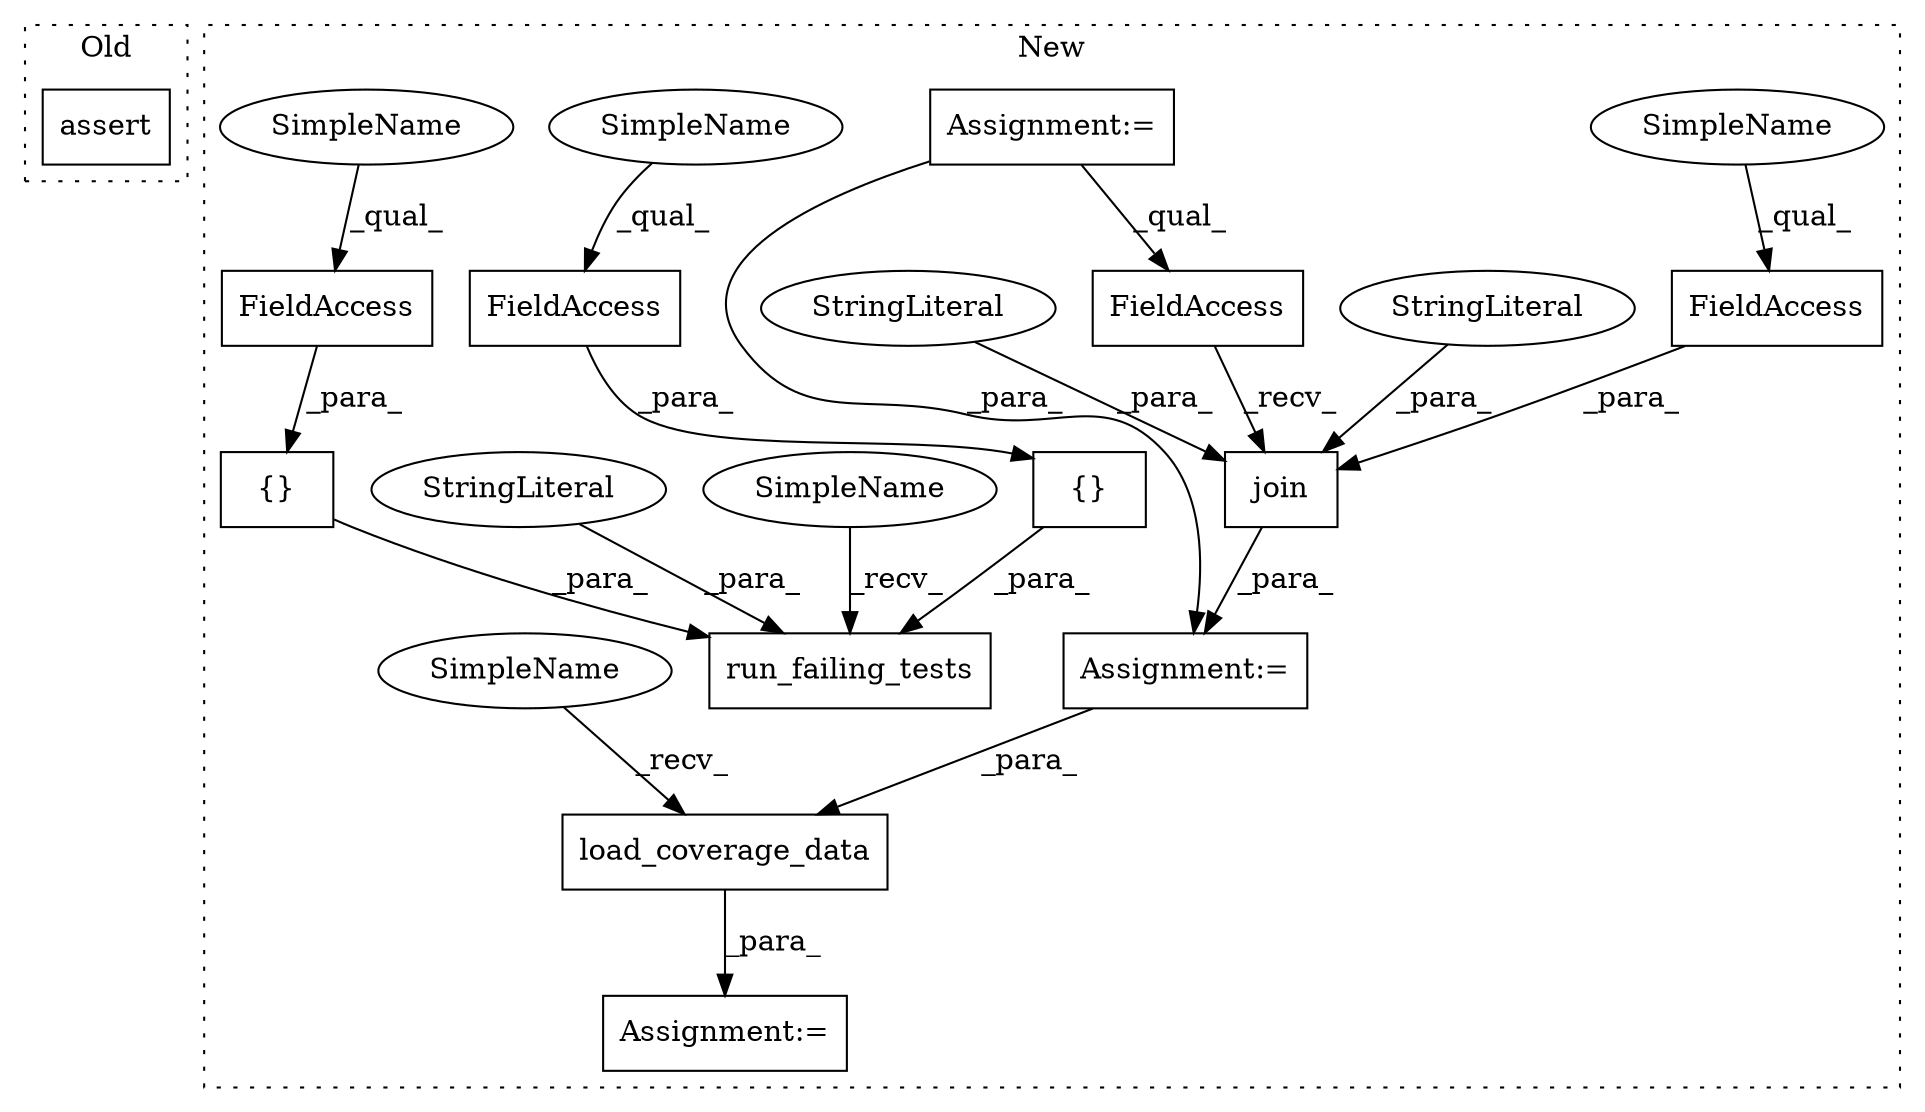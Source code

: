digraph G {
subgraph cluster0 {
1 [label="assert" a="32" s="11125,11180" l="17,1" shape="box"];
label = "Old";
style="dotted";
}
subgraph cluster1 {
2 [label="run_failing_tests" a="32" s="9729,9836" l="18,1" shape="box"];
3 [label="{}" a="4" s="9756,9776" l="1,1" shape="box"];
4 [label="FieldAccess" a="22" s="9768" l="8" shape="box"];
5 [label="{}" a="4" s="9787,9796" l="1,1" shape="box"];
6 [label="FieldAccess" a="22" s="9788" l="8" shape="box"];
7 [label="FieldAccess" a="22" s="9686" l="15" shape="box"];
8 [label="load_coverage_data" a="32" s="9900,9931" l="19,1" shape="box"];
9 [label="join" a="32" s="9681,9717" l="5,1" shape="box"];
10 [label="FieldAccess" a="22" s="9673" l="7" shape="box"];
11 [label="StringLiteral" a="45" s="9702" l="5" shape="ellipse"];
12 [label="StringLiteral" a="45" s="9708" l="9" shape="ellipse"];
13 [label="StringLiteral" a="45" s="9798" l="38" shape="ellipse"];
14 [label="Assignment:=" a="7" s="9672" l="1" shape="box"];
15 [label="Assignment:=" a="7" s="9535" l="2" shape="box"];
16 [label="Assignment:=" a="7" s="9893" l="2" shape="box"];
17 [label="SimpleName" a="42" s="9788" l="4" shape="ellipse"];
18 [label="SimpleName" a="42" s="9724" l="4" shape="ellipse"];
19 [label="SimpleName" a="42" s="9686" l="4" shape="ellipse"];
20 [label="SimpleName" a="42" s="9768" l="4" shape="ellipse"];
21 [label="SimpleName" a="42" s="9895" l="4" shape="ellipse"];
label = "New";
style="dotted";
}
3 -> 2 [label="_para_"];
4 -> 3 [label="_para_"];
5 -> 2 [label="_para_"];
6 -> 5 [label="_para_"];
7 -> 9 [label="_para_"];
8 -> 16 [label="_para_"];
9 -> 14 [label="_para_"];
10 -> 9 [label="_recv_"];
11 -> 9 [label="_para_"];
12 -> 9 [label="_para_"];
13 -> 2 [label="_para_"];
14 -> 8 [label="_para_"];
15 -> 10 [label="_qual_"];
15 -> 14 [label="_para_"];
17 -> 6 [label="_qual_"];
18 -> 2 [label="_recv_"];
19 -> 7 [label="_qual_"];
20 -> 4 [label="_qual_"];
21 -> 8 [label="_recv_"];
}